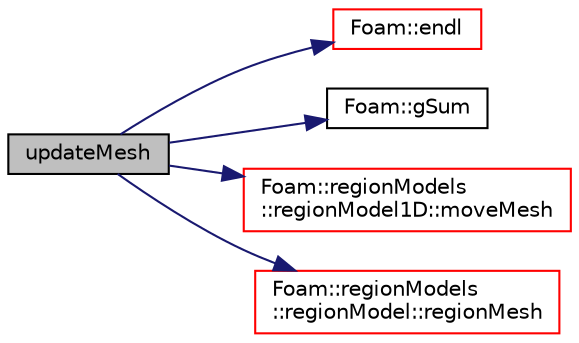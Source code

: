 digraph "updateMesh"
{
  bgcolor="transparent";
  edge [fontname="Helvetica",fontsize="10",labelfontname="Helvetica",labelfontsize="10"];
  node [fontname="Helvetica",fontsize="10",shape=record];
  rankdir="LR";
  Node287 [label="updateMesh",height=0.2,width=0.4,color="black", fillcolor="grey75", style="filled", fontcolor="black"];
  Node287 -> Node288 [color="midnightblue",fontsize="10",style="solid",fontname="Helvetica"];
  Node288 [label="Foam::endl",height=0.2,width=0.4,color="red",URL="$a21851.html#a2db8fe02a0d3909e9351bb4275b23ce4",tooltip="Add newline and flush stream. "];
  Node287 -> Node290 [color="midnightblue",fontsize="10",style="solid",fontname="Helvetica"];
  Node290 [label="Foam::gSum",height=0.2,width=0.4,color="black",URL="$a21851.html#a11b1ebb4c53ad062332767d75ca96328"];
  Node287 -> Node291 [color="midnightblue",fontsize="10",style="solid",fontname="Helvetica"];
  Node291 [label="Foam::regionModels\l::regionModel1D::moveMesh",height=0.2,width=0.4,color="red",URL="$a30077.html#a0a91c4b420000422e4467d50e2baf2e1",tooltip="Move mesh points according to change in cell volumes. "];
  Node287 -> Node301 [color="midnightblue",fontsize="10",style="solid",fontname="Helvetica"];
  Node301 [label="Foam::regionModels\l::regionModel::regionMesh",height=0.2,width=0.4,color="red",URL="$a30073.html#a89a37969c20983ee143c612486ce5313",tooltip="Return the region mesh database. "];
}

